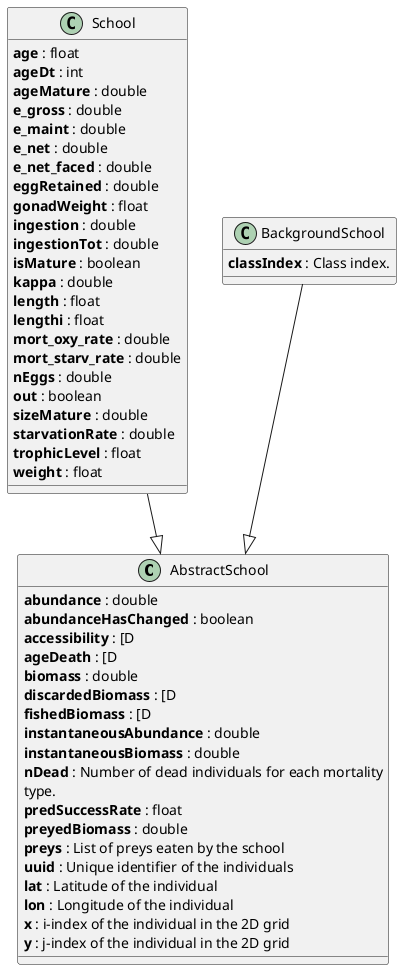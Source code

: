 @startuml

Class AbstractSchool {
	{field} <b>abundance</b> : double
	{field} <b>abundanceHasChanged</b> : boolean
	{field} <b>accessibility</b> : [D
	{field} <b>ageDeath</b> : [D
	{field} <b>biomass</b> : double
	{field} <b>discardedBiomass</b> : [D
	{field} <b>fishedBiomass</b> : [D
	{field} <b>instantaneousAbundance</b> : double
	{field} <b>instantaneousBiomass</b> : double
	{field} <b>nDead</b> : Number of dead individuals for each mortality
    type.
	{field} <b>predSuccessRate</b> : float
	{field} <b>preyedBiomass</b> : double
	{field} <b>preys</b> : List of preys eaten by the school
	{field} <b>uuid</b> : Unique identifier of the individuals
	{field} <b>lat</b> : Latitude of the individual
    {field} <b>lon</b> : Longitude of the individual
	{field} <b>x</b> : i-index of the individual in the 2D grid
	{field} <b>y</b> : j-index of the individual in the 2D grid
}

class School {
	{field} <b>age</b> : float
	{field} <b>ageDt</b> : int
	{field} <b>ageMature</b> : double
	{field} <b>e_gross</b> : double
	{field} <b>e_maint</b> : double
	{field} <b>e_net</b> : double
	{field} <b>e_net_faced</b> : double
	{field} <b>eggRetained</b> : double
	{field} <b>gonadWeight</b> : float
	{field} <b>ingestion</b> : double
	{field} <b>ingestionTot</b> : double
	{field} <b>isMature</b> : boolean
	{field} <b>kappa</b> : double
	{field} <b>length</b> : float
	{field} <b>lengthi</b> : float
	{field} <b>mort_oxy_rate</b> : double
	{field} <b>mort_starv_rate</b> : double
	{field} <b>nEggs</b> : double
	{field} <b>out</b> : boolean
	{field} <b>sizeMature</b> : double
	{field} <b>starvationRate</b> : double
	{field} <b>trophicLevel</b> : float
	{field} <b>weight</b> : float
}

class BackgroundSchool {
	{field} <b>classIndex</b> : Class index.
}

School --|> AbstractSchool
BackgroundSchool --|> AbstractSchool

@enduml